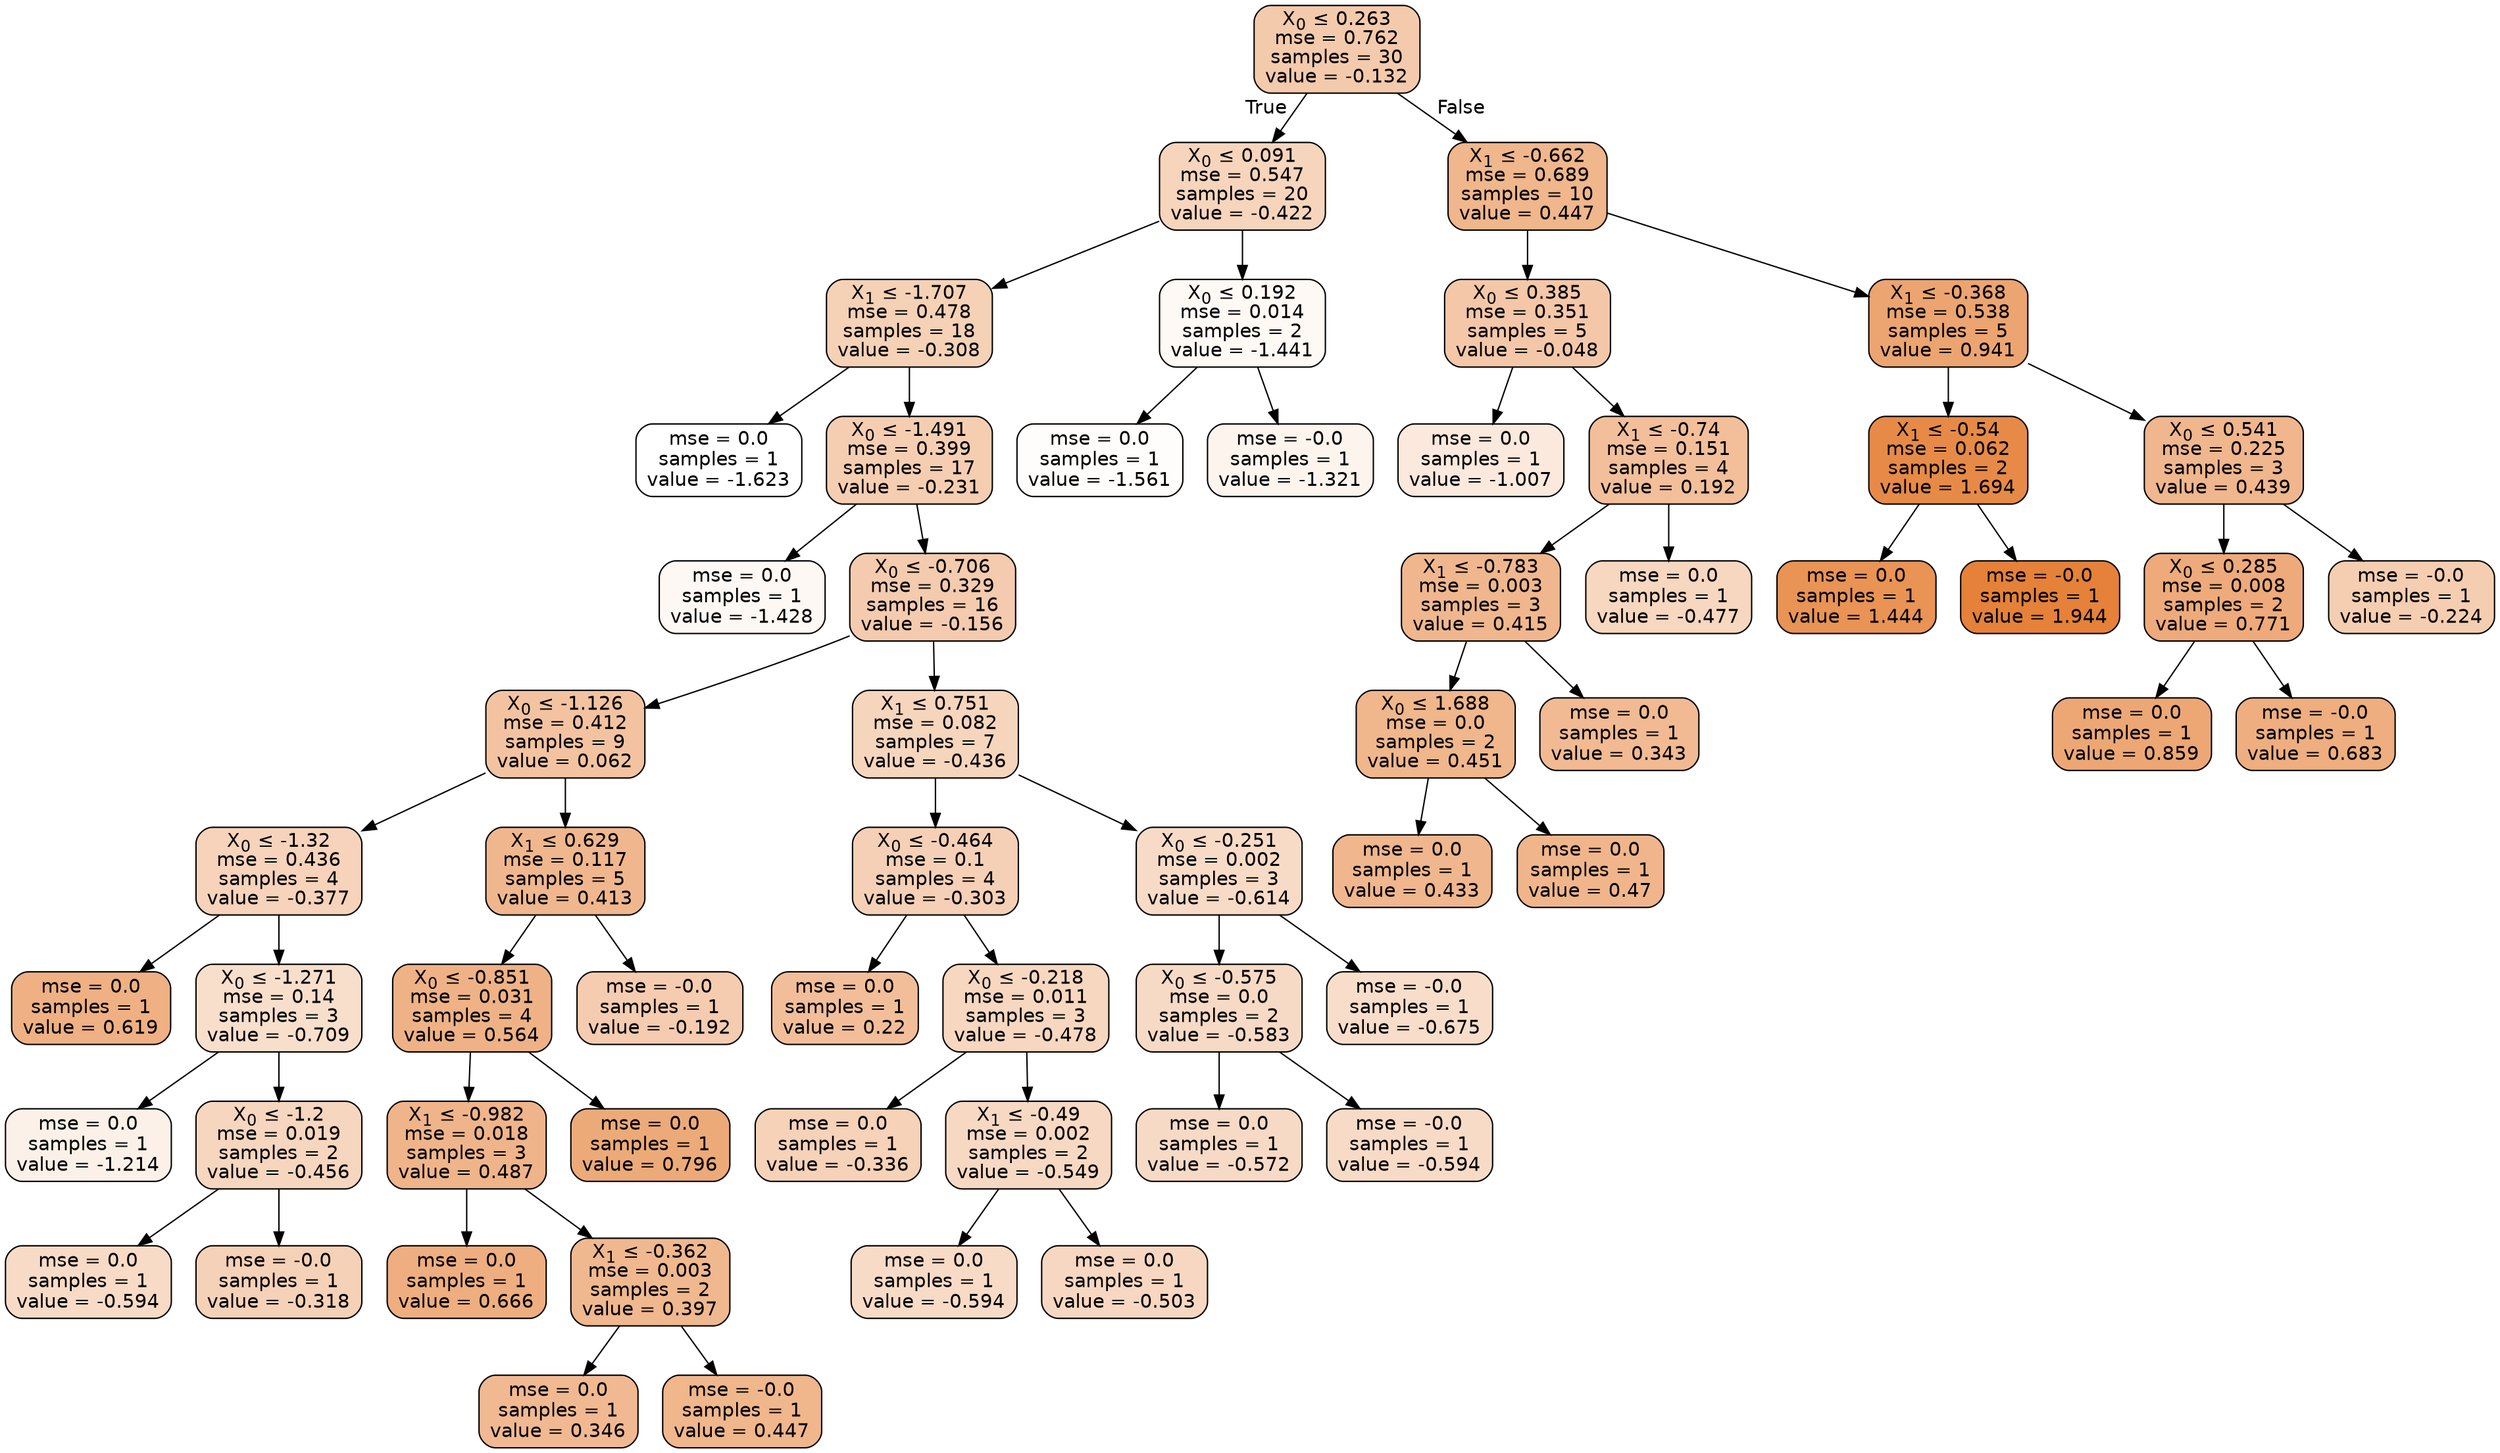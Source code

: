 digraph Tree {
node [shape=box, style="filled, rounded", color="black", fontname=helvetica] ;
edge [fontname=helvetica] ;
0 [label=<X<SUB>0</SUB> &le; 0.263<br/>mse = 0.762<br/>samples = 30<br/>value = -0.132>, fillcolor="#f4caac"] ;
1 [label=<X<SUB>0</SUB> &le; 0.091<br/>mse = 0.547<br/>samples = 20<br/>value = -0.422>, fillcolor="#f6d5bc"] ;
0 -> 1 [labeldistance=2.5, labelangle=45, headlabel="True"] ;
2 [label=<X<SUB>1</SUB> &le; -1.707<br/>mse = 0.478<br/>samples = 18<br/>value = -0.308>, fillcolor="#f5d1b6"] ;
1 -> 2 ;
3 [label=<mse = 0.0<br/>samples = 1<br/>value = -1.623>, fillcolor="#ffffff"] ;
2 -> 3 ;
4 [label=<X<SUB>0</SUB> &le; -1.491<br/>mse = 0.399<br/>samples = 17<br/>value = -0.231>, fillcolor="#f5ceb2"] ;
2 -> 4 ;
5 [label=<mse = 0.0<br/>samples = 1<br/>value = -1.428>, fillcolor="#fef8f4"] ;
4 -> 5 ;
6 [label=<X<SUB>0</SUB> &le; -0.706<br/>mse = 0.329<br/>samples = 16<br/>value = -0.156>, fillcolor="#f4cbae"] ;
4 -> 6 ;
7 [label=<X<SUB>0</SUB> &le; -1.126<br/>mse = 0.412<br/>samples = 9<br/>value = 0.062>, fillcolor="#f3c3a1"] ;
6 -> 7 ;
8 [label=<X<SUB>0</SUB> &le; -1.32<br/>mse = 0.436<br/>samples = 4<br/>value = -0.377>, fillcolor="#f6d3ba"] ;
7 -> 8 ;
9 [label=<mse = 0.0<br/>samples = 1<br/>value = 0.619>, fillcolor="#efb083"] ;
8 -> 9 ;
10 [label=<X<SUB>0</SUB> &le; -1.271<br/>mse = 0.14<br/>samples = 3<br/>value = -0.709>, fillcolor="#f8dfcc"] ;
8 -> 10 ;
11 [label=<mse = 0.0<br/>samples = 1<br/>value = -1.214>, fillcolor="#fcf1e8"] ;
10 -> 11 ;
12 [label=<X<SUB>0</SUB> &le; -1.2<br/>mse = 0.019<br/>samples = 2<br/>value = -0.456>, fillcolor="#f6d6be"] ;
10 -> 12 ;
13 [label=<mse = 0.0<br/>samples = 1<br/>value = -0.594>, fillcolor="#f8dbc6"] ;
12 -> 13 ;
14 [label=<mse = -0.0<br/>samples = 1<br/>value = -0.318>, fillcolor="#f5d1b7"] ;
12 -> 14 ;
15 [label=<X<SUB>1</SUB> &le; 0.629<br/>mse = 0.117<br/>samples = 5<br/>value = 0.413>, fillcolor="#f0b78e"] ;
7 -> 15 ;
16 [label=<X<SUB>0</SUB> &le; -0.851<br/>mse = 0.031<br/>samples = 4<br/>value = 0.564>, fillcolor="#efb286"] ;
15 -> 16 ;
17 [label=<X<SUB>1</SUB> &le; -0.982<br/>mse = 0.018<br/>samples = 3<br/>value = 0.487>, fillcolor="#f0b48a"] ;
16 -> 17 ;
18 [label=<mse = 0.0<br/>samples = 1<br/>value = 0.666>, fillcolor="#eeae80"] ;
17 -> 18 ;
19 [label=<X<SUB>1</SUB> &le; -0.362<br/>mse = 0.003<br/>samples = 2<br/>value = 0.397>, fillcolor="#f0b88f"] ;
17 -> 19 ;
20 [label=<mse = 0.0<br/>samples = 1<br/>value = 0.346>, fillcolor="#f1b992"] ;
19 -> 20 ;
21 [label=<mse = -0.0<br/>samples = 1<br/>value = 0.447>, fillcolor="#f0b68c"] ;
19 -> 21 ;
22 [label=<mse = 0.0<br/>samples = 1<br/>value = 0.796>, fillcolor="#edaa79"] ;
16 -> 22 ;
23 [label=<mse = -0.0<br/>samples = 1<br/>value = -0.192>, fillcolor="#f5ccb0"] ;
15 -> 23 ;
24 [label=<X<SUB>1</SUB> &le; 0.751<br/>mse = 0.082<br/>samples = 7<br/>value = -0.436>, fillcolor="#f6d5bd"] ;
6 -> 24 ;
25 [label=<X<SUB>0</SUB> &le; -0.464<br/>mse = 0.1<br/>samples = 4<br/>value = -0.303>, fillcolor="#f5d0b6"] ;
24 -> 25 ;
26 [label=<mse = 0.0<br/>samples = 1<br/>value = 0.22>, fillcolor="#f2be99"] ;
25 -> 26 ;
27 [label=<X<SUB>0</SUB> &le; -0.218<br/>mse = 0.011<br/>samples = 3<br/>value = -0.478>, fillcolor="#f7d7bf"] ;
25 -> 27 ;
28 [label=<mse = 0.0<br/>samples = 1<br/>value = -0.336>, fillcolor="#f6d2b8"] ;
27 -> 28 ;
29 [label=<X<SUB>1</SUB> &le; -0.49<br/>mse = 0.002<br/>samples = 2<br/>value = -0.549>, fillcolor="#f7d9c3"] ;
27 -> 29 ;
30 [label=<mse = 0.0<br/>samples = 1<br/>value = -0.594>, fillcolor="#f8dbc6"] ;
29 -> 30 ;
31 [label=<mse = 0.0<br/>samples = 1<br/>value = -0.503>, fillcolor="#f7d7c1"] ;
29 -> 31 ;
32 [label=<X<SUB>0</SUB> &le; -0.251<br/>mse = 0.002<br/>samples = 3<br/>value = -0.614>, fillcolor="#f8dbc7"] ;
24 -> 32 ;
33 [label=<X<SUB>0</SUB> &le; -0.575<br/>mse = 0.0<br/>samples = 2<br/>value = -0.583>, fillcolor="#f7dac5"] ;
32 -> 33 ;
34 [label=<mse = 0.0<br/>samples = 1<br/>value = -0.572>, fillcolor="#f7dac5"] ;
33 -> 34 ;
35 [label=<mse = -0.0<br/>samples = 1<br/>value = -0.594>, fillcolor="#f8dbc6"] ;
33 -> 35 ;
36 [label=<mse = -0.0<br/>samples = 1<br/>value = -0.675>, fillcolor="#f8deca"] ;
32 -> 36 ;
37 [label=<X<SUB>0</SUB> &le; 0.192<br/>mse = 0.014<br/>samples = 2<br/>value = -1.441>, fillcolor="#fef9f5"] ;
1 -> 37 ;
38 [label=<mse = 0.0<br/>samples = 1<br/>value = -1.561>, fillcolor="#fffdfc"] ;
37 -> 38 ;
39 [label=<mse = -0.0<br/>samples = 1<br/>value = -1.321>, fillcolor="#fdf4ee"] ;
37 -> 39 ;
40 [label=<X<SUB>1</SUB> &le; -0.662<br/>mse = 0.689<br/>samples = 10<br/>value = 0.447>, fillcolor="#f0b68c"] ;
0 -> 40 [labeldistance=2.5, labelangle=-45, headlabel="False"] ;
41 [label=<X<SUB>0</SUB> &le; 0.385<br/>mse = 0.351<br/>samples = 5<br/>value = -0.048>, fillcolor="#f4c7a8"] ;
40 -> 41 ;
42 [label=<mse = 0.0<br/>samples = 1<br/>value = -1.007>, fillcolor="#fbe9dd"] ;
41 -> 42 ;
43 [label=<X<SUB>1</SUB> &le; -0.74<br/>mse = 0.151<br/>samples = 4<br/>value = 0.192>, fillcolor="#f2bf9a"] ;
41 -> 43 ;
44 [label=<X<SUB>1</SUB> &le; -0.783<br/>mse = 0.003<br/>samples = 3<br/>value = 0.415>, fillcolor="#f0b78e"] ;
43 -> 44 ;
45 [label=<X<SUB>0</SUB> &le; 1.688<br/>mse = 0.0<br/>samples = 2<br/>value = 0.451>, fillcolor="#f0b68c"] ;
44 -> 45 ;
46 [label=<mse = 0.0<br/>samples = 1<br/>value = 0.433>, fillcolor="#f0b68d"] ;
45 -> 46 ;
47 [label=<mse = 0.0<br/>samples = 1<br/>value = 0.47>, fillcolor="#f0b58b"] ;
45 -> 47 ;
48 [label=<mse = 0.0<br/>samples = 1<br/>value = 0.343>, fillcolor="#f1ba92"] ;
44 -> 48 ;
49 [label=<mse = 0.0<br/>samples = 1<br/>value = -0.477>, fillcolor="#f7d7bf"] ;
43 -> 49 ;
50 [label=<X<SUB>1</SUB> &le; -0.368<br/>mse = 0.538<br/>samples = 5<br/>value = 0.941>, fillcolor="#eca471"] ;
40 -> 50 ;
51 [label=<X<SUB>1</SUB> &le; -0.54<br/>mse = 0.062<br/>samples = 2<br/>value = 1.694>, fillcolor="#e78a47"] ;
50 -> 51 ;
52 [label=<mse = 0.0<br/>samples = 1<br/>value = 1.444>, fillcolor="#e99355"] ;
51 -> 52 ;
53 [label=<mse = -0.0<br/>samples = 1<br/>value = 1.944>, fillcolor="#e58139"] ;
51 -> 53 ;
54 [label=<X<SUB>0</SUB> &le; 0.541<br/>mse = 0.225<br/>samples = 3<br/>value = 0.439>, fillcolor="#f0b68d"] ;
50 -> 54 ;
55 [label=<X<SUB>0</SUB> &le; 0.285<br/>mse = 0.008<br/>samples = 2<br/>value = 0.771>, fillcolor="#eeaa7a"] ;
54 -> 55 ;
56 [label=<mse = 0.0<br/>samples = 1<br/>value = 0.859>, fillcolor="#eda775"] ;
55 -> 56 ;
57 [label=<mse = -0.0<br/>samples = 1<br/>value = 0.683>, fillcolor="#eeae7f"] ;
55 -> 57 ;
58 [label=<mse = -0.0<br/>samples = 1<br/>value = -0.224>, fillcolor="#f5ceb1"] ;
54 -> 58 ;
}